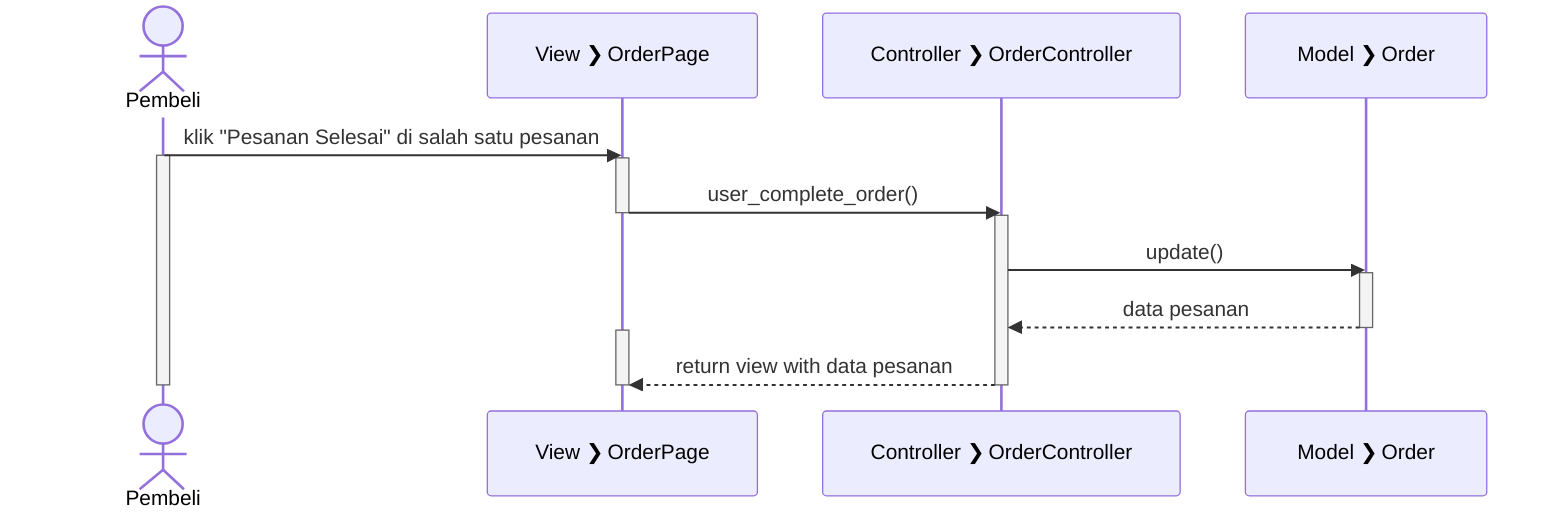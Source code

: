 sequenceDiagram
  actor Pembeli
  participant V_O as View #10095; OrderPage
  participant C_O as Controller #10095; OrderController
  participant M_O as Model #10095; Order

  Pembeli->>V_O: klik "Pesanan Selesai" di salah satu pesanan

  activate Pembeli
  activate V_O

  V_O->>C_O: user_complete_order()

  deactivate V_O

  activate C_O

  C_O->>M_O: update()

  activate M_O

  M_O-->>C_O: data pesanan

  deactivate M_O

  activate V_O
  C_O-->>V_O: return view with data pesanan

  deactivate C_O
  deactivate V_O
  deactivate Pembeli